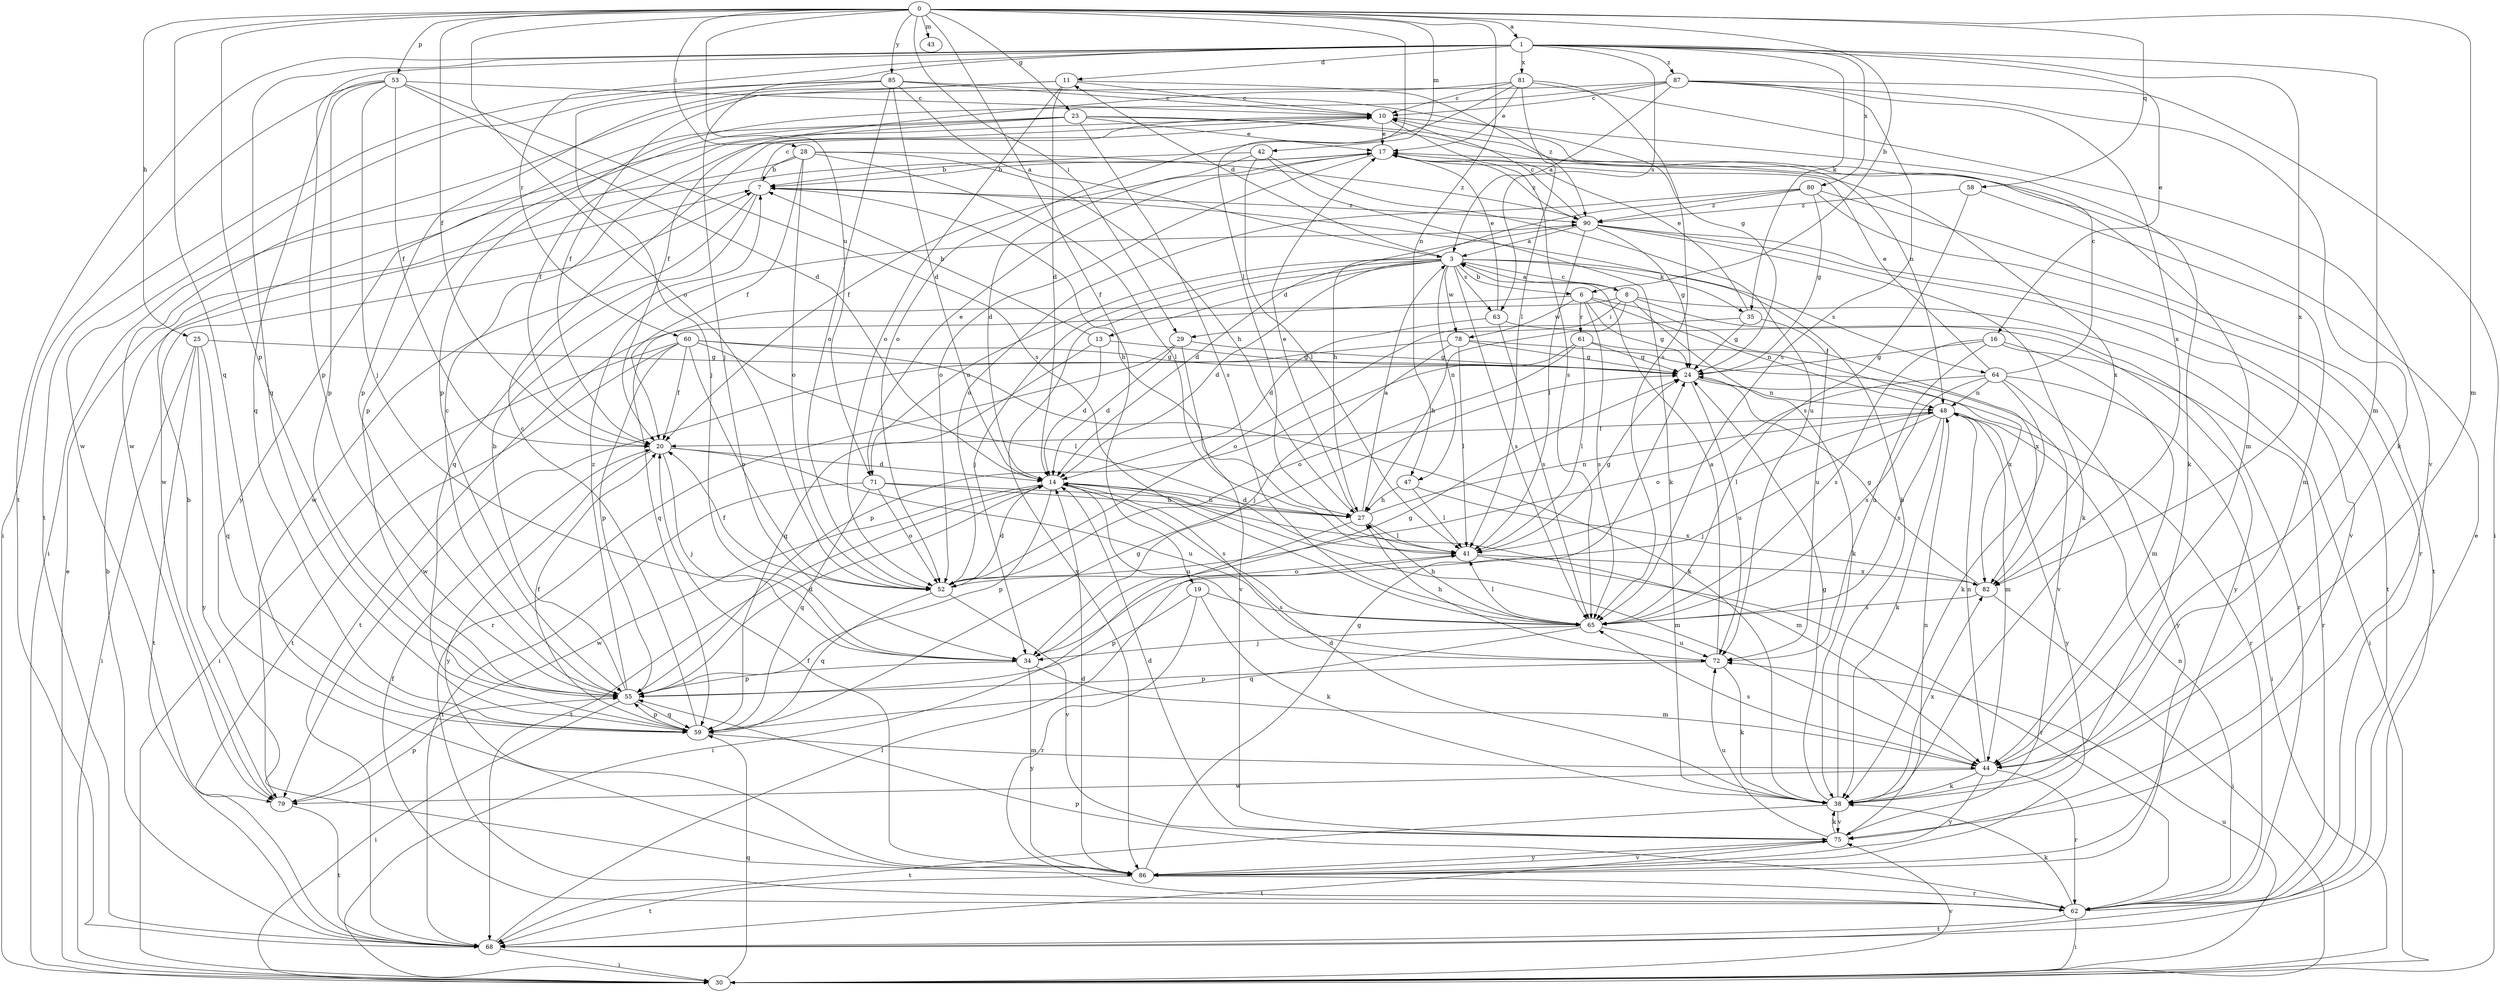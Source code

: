 strict digraph  {
0;
1;
3;
6;
7;
8;
10;
11;
13;
14;
16;
17;
19;
20;
23;
24;
25;
27;
28;
29;
30;
34;
35;
38;
41;
42;
43;
44;
47;
48;
52;
53;
55;
58;
59;
60;
61;
62;
63;
64;
65;
68;
71;
72;
75;
78;
79;
80;
81;
82;
85;
86;
87;
90;
0 -> 1  [label=a];
0 -> 6  [label=b];
0 -> 19  [label=f];
0 -> 20  [label=f];
0 -> 23  [label=g];
0 -> 25  [label=h];
0 -> 28  [label=i];
0 -> 29  [label=i];
0 -> 41  [label=l];
0 -> 42  [label=m];
0 -> 43  [label=m];
0 -> 44  [label=m];
0 -> 47  [label=n];
0 -> 52  [label=o];
0 -> 53  [label=p];
0 -> 55  [label=p];
0 -> 58  [label=q];
0 -> 59  [label=q];
0 -> 71  [label=u];
0 -> 85  [label=y];
1 -> 11  [label=d];
1 -> 16  [label=e];
1 -> 34  [label=j];
1 -> 35  [label=k];
1 -> 44  [label=m];
1 -> 55  [label=p];
1 -> 59  [label=q];
1 -> 60  [label=r];
1 -> 63  [label=s];
1 -> 68  [label=t];
1 -> 80  [label=x];
1 -> 81  [label=x];
1 -> 82  [label=x];
1 -> 87  [label=z];
3 -> 6  [label=b];
3 -> 8  [label=c];
3 -> 11  [label=d];
3 -> 13  [label=d];
3 -> 14  [label=d];
3 -> 34  [label=j];
3 -> 35  [label=k];
3 -> 47  [label=n];
3 -> 63  [label=s];
3 -> 64  [label=s];
3 -> 65  [label=s];
3 -> 71  [label=u];
3 -> 78  [label=w];
3 -> 86  [label=y];
6 -> 24  [label=g];
6 -> 48  [label=n];
6 -> 59  [label=q];
6 -> 61  [label=r];
6 -> 65  [label=s];
6 -> 78  [label=w];
6 -> 82  [label=x];
7 -> 10  [label=c];
7 -> 27  [label=h];
7 -> 59  [label=q];
7 -> 79  [label=w];
7 -> 90  [label=z];
8 -> 3  [label=a];
8 -> 27  [label=h];
8 -> 29  [label=i];
8 -> 30  [label=i];
8 -> 38  [label=k];
8 -> 62  [label=r];
8 -> 68  [label=t];
10 -> 17  [label=e];
10 -> 30  [label=i];
10 -> 38  [label=k];
10 -> 65  [label=s];
11 -> 10  [label=c];
11 -> 14  [label=d];
11 -> 20  [label=f];
11 -> 52  [label=o];
11 -> 55  [label=p];
11 -> 90  [label=z];
13 -> 7  [label=b];
13 -> 14  [label=d];
13 -> 24  [label=g];
13 -> 59  [label=q];
14 -> 27  [label=h];
14 -> 44  [label=m];
14 -> 55  [label=p];
14 -> 65  [label=s];
14 -> 68  [label=t];
14 -> 72  [label=u];
14 -> 79  [label=w];
16 -> 24  [label=g];
16 -> 44  [label=m];
16 -> 62  [label=r];
16 -> 65  [label=s];
16 -> 72  [label=u];
17 -> 7  [label=b];
17 -> 20  [label=f];
17 -> 52  [label=o];
17 -> 82  [label=x];
17 -> 90  [label=z];
19 -> 38  [label=k];
19 -> 55  [label=p];
19 -> 62  [label=r];
19 -> 65  [label=s];
20 -> 14  [label=d];
20 -> 34  [label=j];
20 -> 72  [label=u];
20 -> 86  [label=y];
23 -> 17  [label=e];
23 -> 20  [label=f];
23 -> 44  [label=m];
23 -> 48  [label=n];
23 -> 55  [label=p];
23 -> 65  [label=s];
23 -> 86  [label=y];
24 -> 48  [label=n];
24 -> 62  [label=r];
24 -> 72  [label=u];
25 -> 24  [label=g];
25 -> 30  [label=i];
25 -> 59  [label=q];
25 -> 68  [label=t];
25 -> 86  [label=y];
27 -> 3  [label=a];
27 -> 14  [label=d];
27 -> 17  [label=e];
27 -> 30  [label=i];
27 -> 41  [label=l];
27 -> 48  [label=n];
28 -> 7  [label=b];
28 -> 20  [label=f];
28 -> 27  [label=h];
28 -> 41  [label=l];
28 -> 52  [label=o];
28 -> 79  [label=w];
28 -> 90  [label=z];
29 -> 14  [label=d];
29 -> 24  [label=g];
29 -> 62  [label=r];
29 -> 75  [label=v];
30 -> 17  [label=e];
30 -> 59  [label=q];
30 -> 72  [label=u];
30 -> 75  [label=v];
34 -> 24  [label=g];
34 -> 44  [label=m];
34 -> 55  [label=p];
34 -> 86  [label=y];
35 -> 17  [label=e];
35 -> 24  [label=g];
35 -> 52  [label=o];
35 -> 72  [label=u];
38 -> 7  [label=b];
38 -> 14  [label=d];
38 -> 24  [label=g];
38 -> 68  [label=t];
38 -> 75  [label=v];
38 -> 82  [label=x];
41 -> 24  [label=g];
41 -> 52  [label=o];
41 -> 62  [label=r];
41 -> 82  [label=x];
42 -> 7  [label=b];
42 -> 14  [label=d];
42 -> 38  [label=k];
42 -> 41  [label=l];
42 -> 72  [label=u];
44 -> 38  [label=k];
44 -> 48  [label=n];
44 -> 62  [label=r];
44 -> 65  [label=s];
44 -> 79  [label=w];
44 -> 86  [label=y];
47 -> 27  [label=h];
47 -> 41  [label=l];
47 -> 82  [label=x];
48 -> 20  [label=f];
48 -> 34  [label=j];
48 -> 38  [label=k];
48 -> 41  [label=l];
48 -> 44  [label=m];
48 -> 65  [label=s];
48 -> 86  [label=y];
52 -> 14  [label=d];
52 -> 20  [label=f];
52 -> 59  [label=q];
52 -> 75  [label=v];
53 -> 10  [label=c];
53 -> 14  [label=d];
53 -> 20  [label=f];
53 -> 30  [label=i];
53 -> 34  [label=j];
53 -> 55  [label=p];
53 -> 59  [label=q];
53 -> 65  [label=s];
55 -> 7  [label=b];
55 -> 10  [label=c];
55 -> 14  [label=d];
55 -> 30  [label=i];
55 -> 59  [label=q];
55 -> 90  [label=z];
58 -> 44  [label=m];
58 -> 65  [label=s];
58 -> 90  [label=z];
59 -> 10  [label=c];
59 -> 20  [label=f];
59 -> 24  [label=g];
59 -> 44  [label=m];
59 -> 55  [label=p];
60 -> 20  [label=f];
60 -> 24  [label=g];
60 -> 30  [label=i];
60 -> 38  [label=k];
60 -> 41  [label=l];
60 -> 52  [label=o];
60 -> 55  [label=p];
60 -> 68  [label=t];
61 -> 24  [label=g];
61 -> 41  [label=l];
61 -> 52  [label=o];
61 -> 55  [label=p];
61 -> 82  [label=x];
62 -> 17  [label=e];
62 -> 20  [label=f];
62 -> 30  [label=i];
62 -> 38  [label=k];
62 -> 48  [label=n];
62 -> 55  [label=p];
62 -> 68  [label=t];
63 -> 14  [label=d];
63 -> 17  [label=e];
63 -> 65  [label=s];
63 -> 86  [label=y];
64 -> 10  [label=c];
64 -> 17  [label=e];
64 -> 30  [label=i];
64 -> 38  [label=k];
64 -> 48  [label=n];
64 -> 52  [label=o];
64 -> 65  [label=s];
64 -> 86  [label=y];
65 -> 27  [label=h];
65 -> 34  [label=j];
65 -> 41  [label=l];
65 -> 59  [label=q];
65 -> 72  [label=u];
68 -> 7  [label=b];
68 -> 30  [label=i];
68 -> 41  [label=l];
71 -> 17  [label=e];
71 -> 27  [label=h];
71 -> 44  [label=m];
71 -> 52  [label=o];
71 -> 59  [label=q];
71 -> 68  [label=t];
72 -> 3  [label=a];
72 -> 27  [label=h];
72 -> 38  [label=k];
72 -> 55  [label=p];
75 -> 14  [label=d];
75 -> 38  [label=k];
75 -> 48  [label=n];
75 -> 68  [label=t];
75 -> 72  [label=u];
75 -> 86  [label=y];
78 -> 24  [label=g];
78 -> 34  [label=j];
78 -> 41  [label=l];
78 -> 75  [label=v];
78 -> 79  [label=w];
79 -> 7  [label=b];
79 -> 55  [label=p];
79 -> 68  [label=t];
80 -> 24  [label=g];
80 -> 27  [label=h];
80 -> 52  [label=o];
80 -> 62  [label=r];
80 -> 68  [label=t];
80 -> 90  [label=z];
81 -> 10  [label=c];
81 -> 17  [label=e];
81 -> 20  [label=f];
81 -> 41  [label=l];
81 -> 52  [label=o];
81 -> 65  [label=s];
81 -> 75  [label=v];
82 -> 24  [label=g];
82 -> 30  [label=i];
82 -> 65  [label=s];
85 -> 3  [label=a];
85 -> 10  [label=c];
85 -> 14  [label=d];
85 -> 24  [label=g];
85 -> 34  [label=j];
85 -> 52  [label=o];
85 -> 68  [label=t];
85 -> 79  [label=w];
86 -> 14  [label=d];
86 -> 20  [label=f];
86 -> 24  [label=g];
86 -> 62  [label=r];
86 -> 68  [label=t];
86 -> 75  [label=v];
87 -> 3  [label=a];
87 -> 10  [label=c];
87 -> 30  [label=i];
87 -> 38  [label=k];
87 -> 55  [label=p];
87 -> 65  [label=s];
87 -> 79  [label=w];
87 -> 82  [label=x];
90 -> 3  [label=a];
90 -> 10  [label=c];
90 -> 14  [label=d];
90 -> 24  [label=g];
90 -> 38  [label=k];
90 -> 41  [label=l];
90 -> 68  [label=t];
90 -> 75  [label=v];
}
